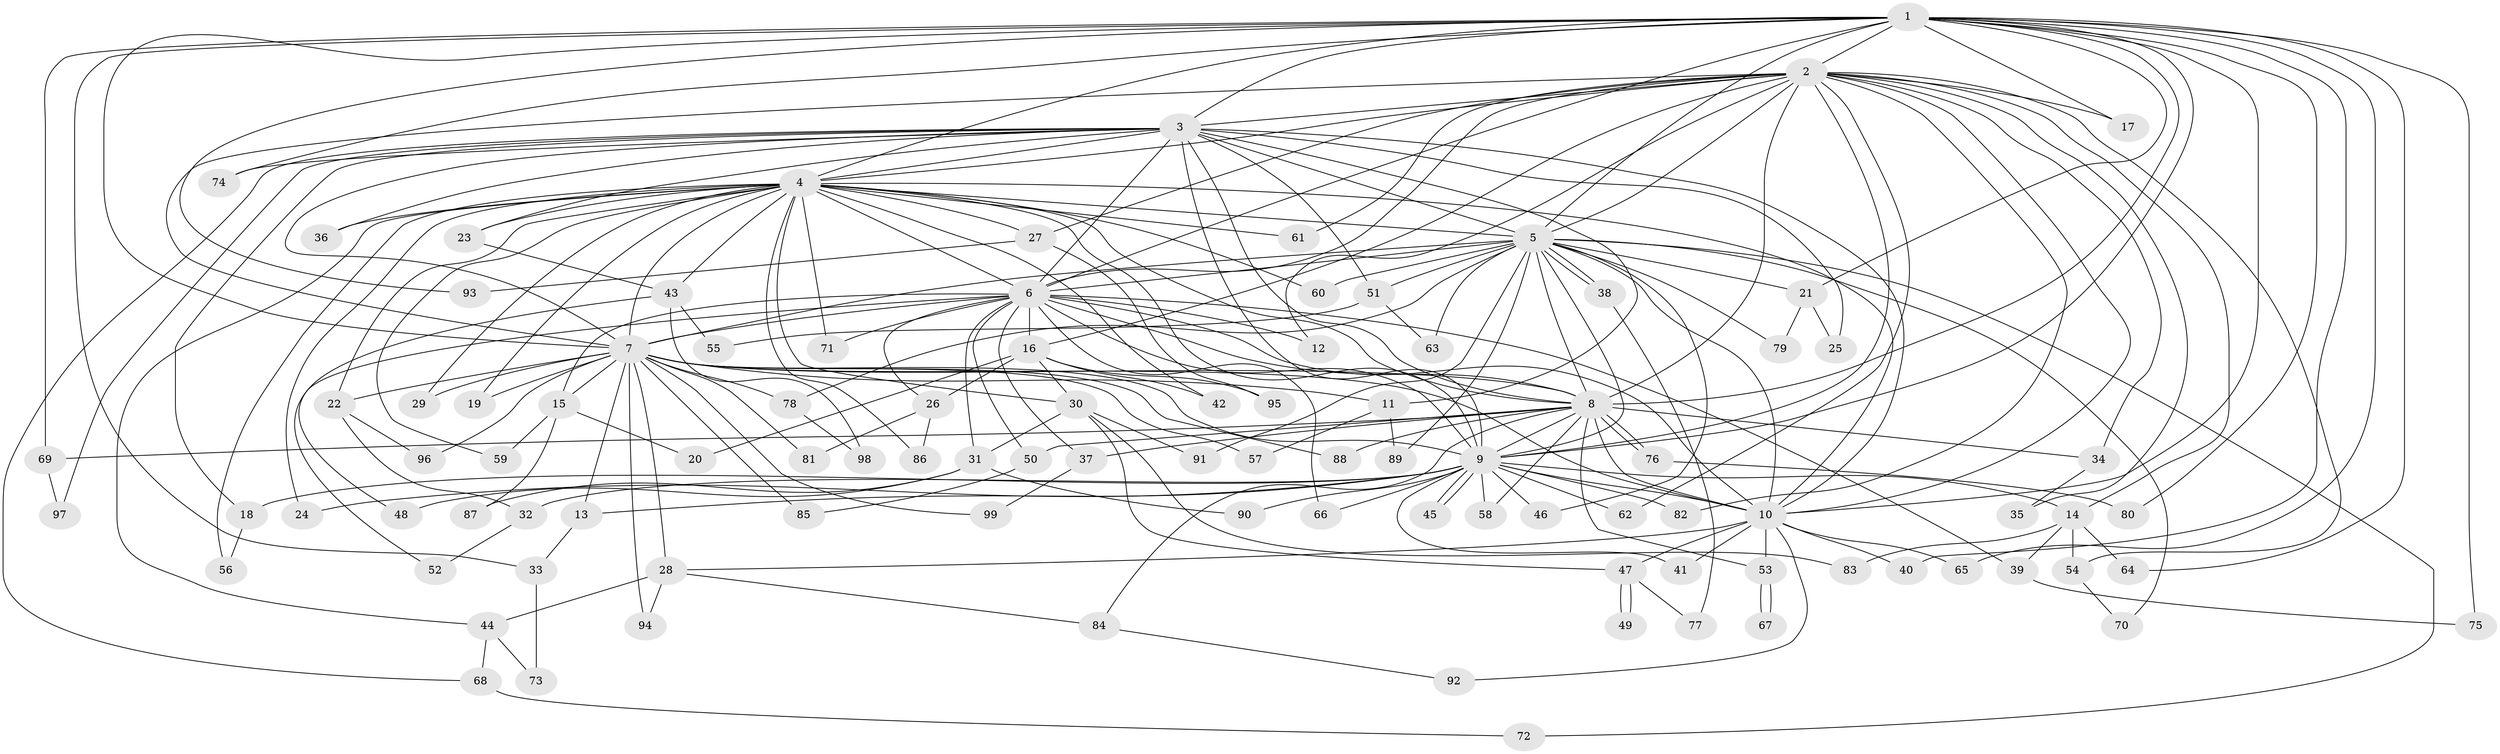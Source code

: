 // Generated by graph-tools (version 1.1) at 2025/11/02/27/25 16:11:02]
// undirected, 99 vertices, 223 edges
graph export_dot {
graph [start="1"]
  node [color=gray90,style=filled];
  1;
  2;
  3;
  4;
  5;
  6;
  7;
  8;
  9;
  10;
  11;
  12;
  13;
  14;
  15;
  16;
  17;
  18;
  19;
  20;
  21;
  22;
  23;
  24;
  25;
  26;
  27;
  28;
  29;
  30;
  31;
  32;
  33;
  34;
  35;
  36;
  37;
  38;
  39;
  40;
  41;
  42;
  43;
  44;
  45;
  46;
  47;
  48;
  49;
  50;
  51;
  52;
  53;
  54;
  55;
  56;
  57;
  58;
  59;
  60;
  61;
  62;
  63;
  64;
  65;
  66;
  67;
  68;
  69;
  70;
  71;
  72;
  73;
  74;
  75;
  76;
  77;
  78;
  79;
  80;
  81;
  82;
  83;
  84;
  85;
  86;
  87;
  88;
  89;
  90;
  91;
  92;
  93;
  94;
  95;
  96;
  97;
  98;
  99;
  1 -- 2;
  1 -- 3;
  1 -- 4;
  1 -- 5;
  1 -- 6;
  1 -- 7;
  1 -- 8;
  1 -- 9;
  1 -- 10;
  1 -- 17;
  1 -- 21;
  1 -- 33;
  1 -- 40;
  1 -- 64;
  1 -- 65;
  1 -- 69;
  1 -- 74;
  1 -- 75;
  1 -- 80;
  1 -- 93;
  2 -- 3;
  2 -- 4;
  2 -- 5;
  2 -- 6;
  2 -- 7;
  2 -- 8;
  2 -- 9;
  2 -- 10;
  2 -- 12;
  2 -- 14;
  2 -- 16;
  2 -- 17;
  2 -- 27;
  2 -- 34;
  2 -- 35;
  2 -- 54;
  2 -- 61;
  2 -- 62;
  2 -- 82;
  3 -- 4;
  3 -- 5;
  3 -- 6;
  3 -- 7;
  3 -- 8;
  3 -- 9;
  3 -- 10;
  3 -- 11;
  3 -- 18;
  3 -- 23;
  3 -- 25;
  3 -- 36;
  3 -- 51;
  3 -- 68;
  3 -- 74;
  3 -- 97;
  4 -- 5;
  4 -- 6;
  4 -- 7;
  4 -- 8;
  4 -- 9;
  4 -- 10;
  4 -- 19;
  4 -- 22;
  4 -- 23;
  4 -- 24;
  4 -- 27;
  4 -- 29;
  4 -- 30;
  4 -- 36;
  4 -- 42;
  4 -- 43;
  4 -- 44;
  4 -- 56;
  4 -- 59;
  4 -- 60;
  4 -- 61;
  4 -- 71;
  4 -- 86;
  5 -- 6;
  5 -- 7;
  5 -- 8;
  5 -- 9;
  5 -- 10;
  5 -- 21;
  5 -- 38;
  5 -- 38;
  5 -- 46;
  5 -- 51;
  5 -- 60;
  5 -- 63;
  5 -- 70;
  5 -- 72;
  5 -- 78;
  5 -- 79;
  5 -- 89;
  5 -- 91;
  6 -- 7;
  6 -- 8;
  6 -- 9;
  6 -- 10;
  6 -- 12;
  6 -- 15;
  6 -- 16;
  6 -- 26;
  6 -- 31;
  6 -- 37;
  6 -- 39;
  6 -- 50;
  6 -- 52;
  6 -- 66;
  6 -- 71;
  7 -- 8;
  7 -- 9;
  7 -- 10;
  7 -- 11;
  7 -- 13;
  7 -- 15;
  7 -- 19;
  7 -- 22;
  7 -- 28;
  7 -- 29;
  7 -- 57;
  7 -- 78;
  7 -- 81;
  7 -- 85;
  7 -- 88;
  7 -- 94;
  7 -- 96;
  7 -- 99;
  8 -- 9;
  8 -- 10;
  8 -- 34;
  8 -- 37;
  8 -- 50;
  8 -- 53;
  8 -- 58;
  8 -- 69;
  8 -- 76;
  8 -- 76;
  8 -- 84;
  8 -- 88;
  9 -- 10;
  9 -- 13;
  9 -- 14;
  9 -- 18;
  9 -- 24;
  9 -- 32;
  9 -- 41;
  9 -- 45;
  9 -- 45;
  9 -- 46;
  9 -- 58;
  9 -- 62;
  9 -- 66;
  9 -- 82;
  9 -- 90;
  10 -- 28;
  10 -- 40;
  10 -- 41;
  10 -- 47;
  10 -- 53;
  10 -- 65;
  10 -- 92;
  11 -- 57;
  11 -- 89;
  13 -- 33;
  14 -- 39;
  14 -- 54;
  14 -- 64;
  14 -- 83;
  15 -- 20;
  15 -- 59;
  15 -- 87;
  16 -- 20;
  16 -- 26;
  16 -- 30;
  16 -- 42;
  16 -- 95;
  18 -- 56;
  21 -- 25;
  21 -- 79;
  22 -- 32;
  22 -- 96;
  23 -- 43;
  26 -- 81;
  26 -- 86;
  27 -- 93;
  27 -- 95;
  28 -- 44;
  28 -- 84;
  28 -- 94;
  30 -- 31;
  30 -- 47;
  30 -- 83;
  30 -- 91;
  31 -- 48;
  31 -- 87;
  31 -- 90;
  32 -- 52;
  33 -- 73;
  34 -- 35;
  37 -- 99;
  38 -- 77;
  39 -- 75;
  43 -- 48;
  43 -- 55;
  43 -- 98;
  44 -- 68;
  44 -- 73;
  47 -- 49;
  47 -- 49;
  47 -- 77;
  50 -- 85;
  51 -- 55;
  51 -- 63;
  53 -- 67;
  53 -- 67;
  54 -- 70;
  68 -- 72;
  69 -- 97;
  76 -- 80;
  78 -- 98;
  84 -- 92;
}
